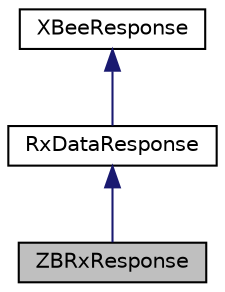 digraph "ZBRxResponse"
{
  edge [fontname="Helvetica",fontsize="10",labelfontname="Helvetica",labelfontsize="10"];
  node [fontname="Helvetica",fontsize="10",shape=record];
  Node5 [label="ZBRxResponse",height=0.2,width=0.4,color="black", fillcolor="grey75", style="filled", fontcolor="black"];
  Node6 -> Node5 [dir="back",color="midnightblue",fontsize="10",style="solid",fontname="Helvetica"];
  Node6 [label="RxDataResponse",height=0.2,width=0.4,color="black", fillcolor="white", style="filled",URL="$class_rx_data_response.html"];
  Node7 -> Node6 [dir="back",color="midnightblue",fontsize="10",style="solid",fontname="Helvetica"];
  Node7 [label="XBeeResponse",height=0.2,width=0.4,color="black", fillcolor="white", style="filled",URL="$class_x_bee_response.html"];
}
